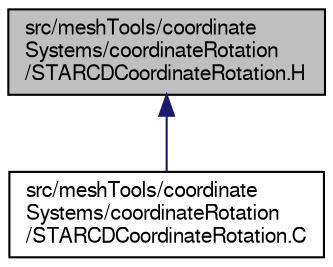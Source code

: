 digraph "src/meshTools/coordinateSystems/coordinateRotation/STARCDCoordinateRotation.H"
{
  bgcolor="transparent";
  edge [fontname="FreeSans",fontsize="10",labelfontname="FreeSans",labelfontsize="10"];
  node [fontname="FreeSans",fontsize="10",shape=record];
  Node221 [label="src/meshTools/coordinate\lSystems/coordinateRotation\l/STARCDCoordinateRotation.H",height=0.2,width=0.4,color="black", fillcolor="grey75", style="filled", fontcolor="black"];
  Node221 -> Node222 [dir="back",color="midnightblue",fontsize="10",style="solid",fontname="FreeSans"];
  Node222 [label="src/meshTools/coordinate\lSystems/coordinateRotation\l/STARCDCoordinateRotation.C",height=0.2,width=0.4,color="black",URL="$a07511.html"];
}
